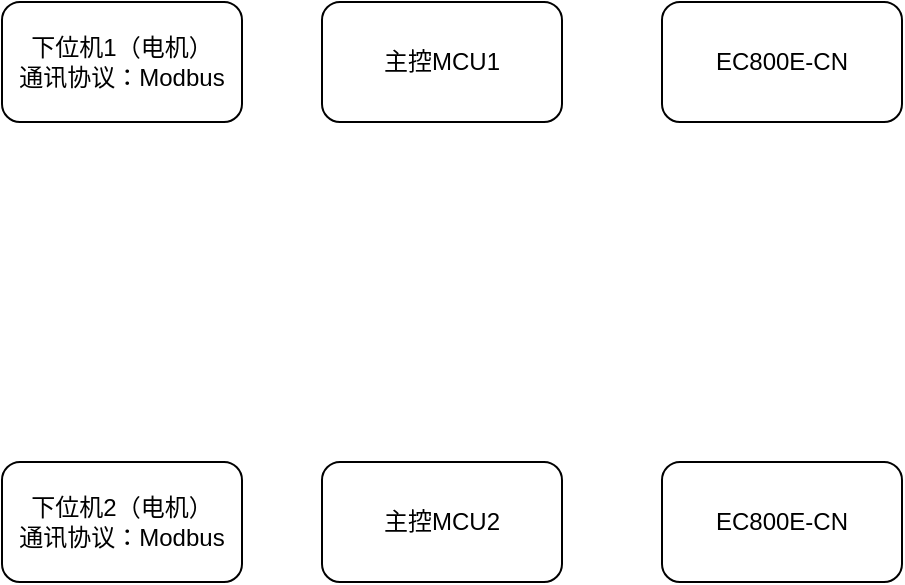 <mxfile version="21.5.2" type="github">
  <diagram id="C5RBs43oDa-KdzZeNtuy" name="Page-1">
    <mxGraphModel dx="989" dy="527" grid="1" gridSize="10" guides="1" tooltips="1" connect="1" arrows="1" fold="1" page="1" pageScale="1" pageWidth="2339" pageHeight="3300" math="0" shadow="0">
      <root>
        <mxCell id="WIyWlLk6GJQsqaUBKTNV-0" />
        <mxCell id="WIyWlLk6GJQsqaUBKTNV-1" parent="WIyWlLk6GJQsqaUBKTNV-0" />
        <mxCell id="8nelwR_O1WbiYXpUu97m-3" value="下位机1（电机）&lt;br&gt;通讯协议：Modbus" style="rounded=1;whiteSpace=wrap;html=1;" vertex="1" parent="WIyWlLk6GJQsqaUBKTNV-1">
          <mxGeometry x="50" y="170" width="120" height="60" as="geometry" />
        </mxCell>
        <mxCell id="8nelwR_O1WbiYXpUu97m-4" value="下位机2（电机）&lt;br&gt;通讯协议：Modbus" style="rounded=1;whiteSpace=wrap;html=1;" vertex="1" parent="WIyWlLk6GJQsqaUBKTNV-1">
          <mxGeometry x="50" y="400" width="120" height="60" as="geometry" />
        </mxCell>
        <mxCell id="8nelwR_O1WbiYXpUu97m-5" value="主控MCU1" style="rounded=1;whiteSpace=wrap;html=1;" vertex="1" parent="WIyWlLk6GJQsqaUBKTNV-1">
          <mxGeometry x="210" y="170" width="120" height="60" as="geometry" />
        </mxCell>
        <mxCell id="8nelwR_O1WbiYXpUu97m-6" value="EC800E-CN" style="rounded=1;whiteSpace=wrap;html=1;" vertex="1" parent="WIyWlLk6GJQsqaUBKTNV-1">
          <mxGeometry x="380" y="170" width="120" height="60" as="geometry" />
        </mxCell>
        <mxCell id="8nelwR_O1WbiYXpUu97m-7" value="主控MCU2" style="rounded=1;whiteSpace=wrap;html=1;" vertex="1" parent="WIyWlLk6GJQsqaUBKTNV-1">
          <mxGeometry x="210" y="400" width="120" height="60" as="geometry" />
        </mxCell>
        <mxCell id="8nelwR_O1WbiYXpUu97m-8" value="EC800E-CN" style="rounded=1;whiteSpace=wrap;html=1;" vertex="1" parent="WIyWlLk6GJQsqaUBKTNV-1">
          <mxGeometry x="380" y="400" width="120" height="60" as="geometry" />
        </mxCell>
      </root>
    </mxGraphModel>
  </diagram>
</mxfile>
